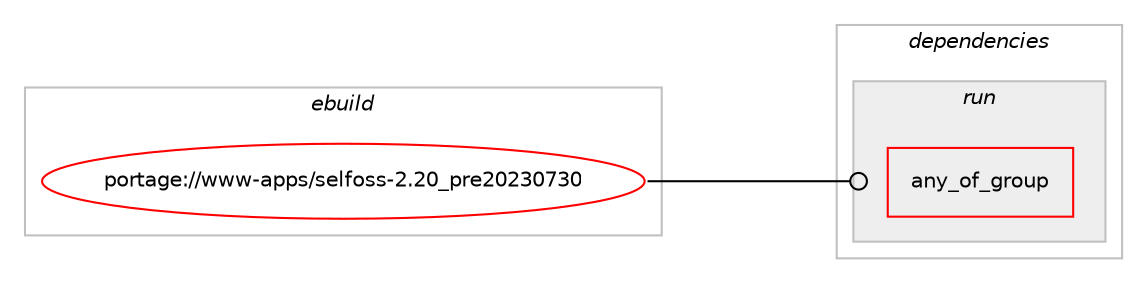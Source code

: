 digraph prolog {

# *************
# Graph options
# *************

newrank=true;
concentrate=true;
compound=true;
graph [rankdir=LR,fontname=Helvetica,fontsize=10,ranksep=1.5];#, ranksep=2.5, nodesep=0.2];
edge  [arrowhead=vee];
node  [fontname=Helvetica,fontsize=10];

# **********
# The ebuild
# **********

subgraph cluster_leftcol {
color=gray;
rank=same;
label=<<i>ebuild</i>>;
id [label="portage://www-apps/selfoss-2.20_pre20230730", color=red, width=4, href="../www-apps/selfoss-2.20_pre20230730.svg"];
}

# ****************
# The dependencies
# ****************

subgraph cluster_midcol {
color=gray;
label=<<i>dependencies</i>>;
subgraph cluster_compile {
fillcolor="#eeeeee";
style=filled;
label=<<i>compile</i>>;
# *** BEGIN UNKNOWN DEPENDENCY TYPE (TODO) ***
# id -> package_dependency(portage://www-apps/selfoss-2.20_pre20230730,install,no,app-admin,webapp-config,none,[,,],[],[])
# *** END UNKNOWN DEPENDENCY TYPE (TODO) ***

}
subgraph cluster_compileandrun {
fillcolor="#eeeeee";
style=filled;
label=<<i>compile and run</i>>;
}
subgraph cluster_run {
fillcolor="#eeeeee";
style=filled;
label=<<i>run</i>>;
subgraph any3033 {
dependency224637 [label=<<TABLE BORDER="0" CELLBORDER="1" CELLSPACING="0" CELLPADDING="4"><TR><TD CELLPADDING="10">any_of_group</TD></TR></TABLE>>, shape=none, color=red];# *** BEGIN UNKNOWN DEPENDENCY TYPE (TODO) ***
# dependency224637 -> package_dependency(portage://www-apps/selfoss-2.20_pre20230730,run,no,dev-db,mysql,none,[,,],[],[])
# *** END UNKNOWN DEPENDENCY TYPE (TODO) ***

# *** BEGIN UNKNOWN DEPENDENCY TYPE (TODO) ***
# dependency224637 -> package_dependency(portage://www-apps/selfoss-2.20_pre20230730,run,no,dev-db,postgresql,none,[,,],[],[])
# *** END UNKNOWN DEPENDENCY TYPE (TODO) ***

# *** BEGIN UNKNOWN DEPENDENCY TYPE (TODO) ***
# dependency224637 -> package_dependency(portage://www-apps/selfoss-2.20_pre20230730,run,no,dev-db,sqlite,none,[,,],[],[])
# *** END UNKNOWN DEPENDENCY TYPE (TODO) ***

}
id:e -> dependency224637:w [weight=20,style="solid",arrowhead="odot"];
# *** BEGIN UNKNOWN DEPENDENCY TYPE (TODO) ***
# id -> package_dependency(portage://www-apps/selfoss-2.20_pre20230730,run,no,app-admin,webapp-config,none,[,,],[],[])
# *** END UNKNOWN DEPENDENCY TYPE (TODO) ***

# *** BEGIN UNKNOWN DEPENDENCY TYPE (TODO) ***
# id -> package_dependency(portage://www-apps/selfoss-2.20_pre20230730,run,no,dev-lang,php,none,[,,],[],[use(enable(curl),none),use(enable(gd),none)])
# *** END UNKNOWN DEPENDENCY TYPE (TODO) ***

# *** BEGIN UNKNOWN DEPENDENCY TYPE (TODO) ***
# id -> package_dependency(portage://www-apps/selfoss-2.20_pre20230730,run,no,virtual,httpd-php,none,[,,],[],[])
# *** END UNKNOWN DEPENDENCY TYPE (TODO) ***

}
}

# **************
# The candidates
# **************

subgraph cluster_choices {
rank=same;
color=gray;
label=<<i>candidates</i>>;

}

}
